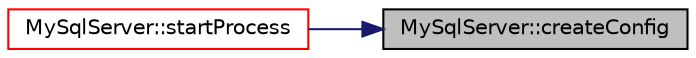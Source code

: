 digraph "MySqlServer::createConfig"
{
 // LATEX_PDF_SIZE
  edge [fontname="Helvetica",fontsize="10",labelfontname="Helvetica",labelfontsize="10"];
  node [fontname="Helvetica",fontsize="10",shape=record];
  rankdir="RL";
  Node1 [label="MySqlServer::createConfig",height=0.2,width=0.4,color="black", fillcolor="grey75", style="filled", fontcolor="black",tooltip=" "];
  Node1 -> Node2 [dir="back",color="midnightblue",fontsize="10",style="solid",fontname="Helvetica"];
  Node2 [label="MySqlServer::startProcess",height=0.2,width=0.4,color="red", fillcolor="white", style="filled",URL="$class_my_sql_server.html#afb0b8bfb0be38b2fdb3d5dd1bcaccfa6",tooltip=" "];
}
